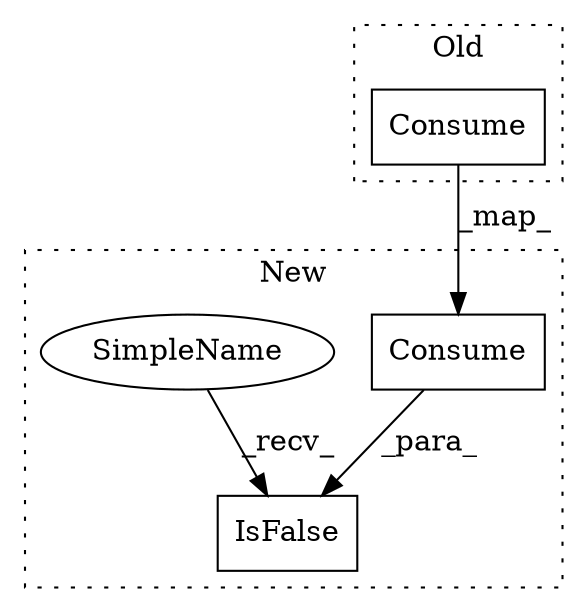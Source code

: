 digraph G {
subgraph cluster0 {
1 [label="Consume" a="32" s="3522,3545" l="8,1" shape="box"];
label = "Old";
style="dotted";
}
subgraph cluster1 {
2 [label="Consume" a="32" s="3552,3575" l="8,1" shape="box"];
3 [label="IsFalse" a="32" s="3536,3576" l="8,1" shape="box"];
4 [label="SimpleName" a="42" s="3529" l="6" shape="ellipse"];
label = "New";
style="dotted";
}
1 -> 2 [label="_map_"];
2 -> 3 [label="_para_"];
4 -> 3 [label="_recv_"];
}